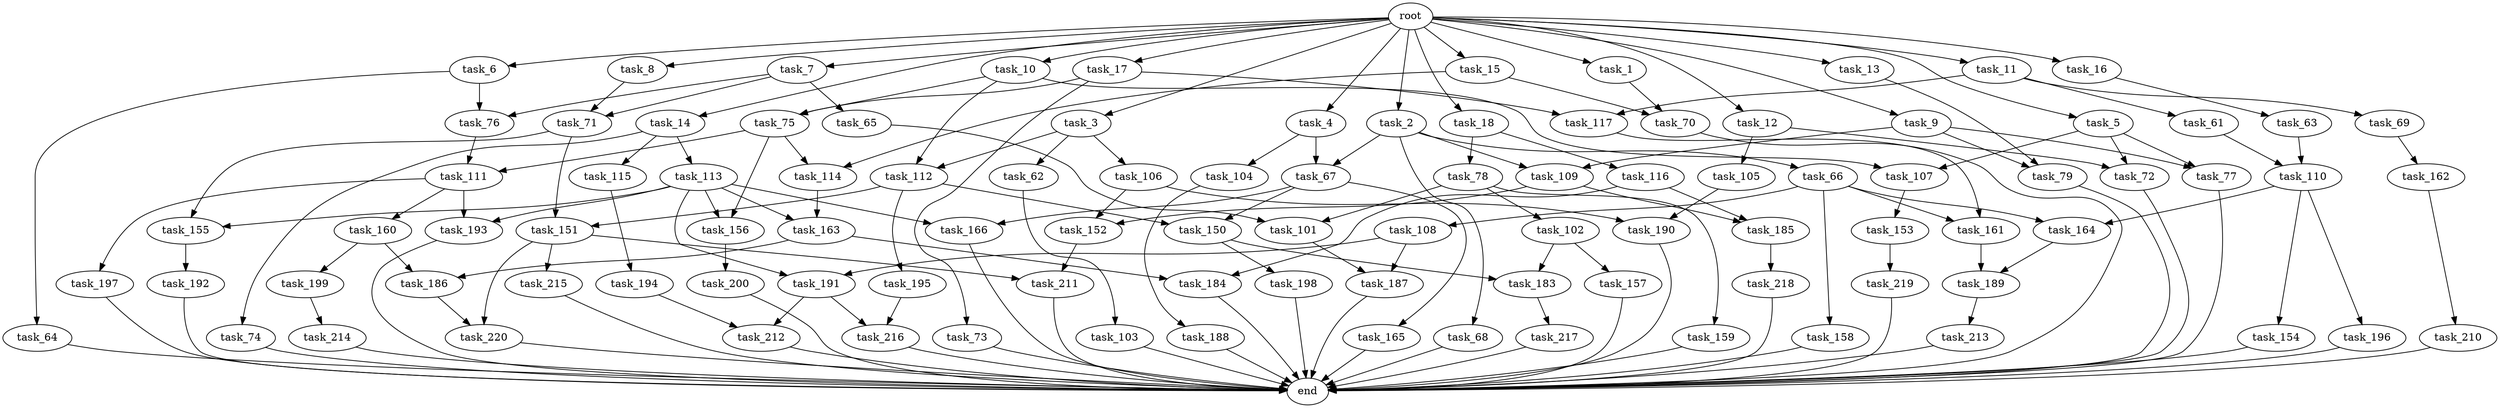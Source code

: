 digraph G {
  task_67 [size="55834574848.000000"];
  task_193 [size="68719476736.000000"];
  task_12 [size="102.400000"];
  task_73 [size="54975581388.800003"];
  task_5 [size="102.400000"];
  task_211 [size="73014444032.000000"];
  task_217 [size="69578470195.199997"];
  task_63 [size="3435973836.800000"];
  task_196 [size="21474836480.000000"];
  task_164 [size="91053306675.200012"];
  task_17 [size="102.400000"];
  task_2 [size="102.400000"];
  task_216 [size="76450417868.800003"];
  task_161 [size="83322365542.400009"];
  task_166 [size="85899345920.000000"];
  task_79 [size="49821620633.600006"];
  task_102 [size="42090679500.800003"];
  task_77 [size="21474836480.000000"];
  task_163 [size="76450417868.800003"];
  task_11 [size="102.400000"];
  task_150 [size="100502234726.400009"];
  task_165 [size="30923764531.200001"];
  task_191 [size="62706522521.600006"];
  task_152 [size="83322365542.400009"];
  task_64 [size="69578470195.199997"];
  task_156 [size="140874927308.800018"];
  task_104 [size="13743895347.200001"];
  root [size="0.000000"];
  task_72 [size="35218731827.200005"];
  task_69 [size="3435973836.800000"];
  task_189 [size="34359738368.000000"];
  task_74 [size="30923764531.200001"];
  end [size="0.000000"];
  task_190 [size="139156940390.399994"];
  task_114 [size="116823110451.200012"];
  task_8 [size="102.400000"];
  task_155 [size="85899345920.000000"];
  task_18 [size="102.400000"];
  task_215 [size="30923764531.200001"];
  task_109 [size="49821620633.600006"];
  task_194 [size="13743895347.200001"];
  task_105 [size="21474836480.000000"];
  task_106 [size="7730941132.800000"];
  task_66 [size="42090679500.800003"];
  task_186 [size="85899345920.000000"];
  task_214 [size="21474836480.000000"];
  task_188 [size="21474836480.000000"];
  task_116 [size="85899345920.000000"];
  task_199 [size="30923764531.200001"];
  task_213 [size="54975581388.800003"];
  task_1 [size="102.400000"];
  task_3 [size="102.400000"];
  task_185 [size="44667659878.400002"];
  task_200 [size="69578470195.199997"];
  task_212 [size="76450417868.800003"];
  task_157 [size="85899345920.000000"];
  task_9 [size="102.400000"];
  task_75 [size="58411555225.600006"];
  task_220 [size="34359738368.000000"];
  task_183 [size="140874927308.800018"];
  task_187 [size="38654705664.000000"];
  task_4 [size="102.400000"];
  task_111 [size="127990025420.800003"];
  task_117 [size="58411555225.600006"];
  task_16 [size="102.400000"];
  task_7 [size="102.400000"];
  task_159 [size="42090679500.800003"];
  task_154 [size="21474836480.000000"];
  task_6 [size="102.400000"];
  task_101 [size="73014444032.000000"];
  task_62 [size="7730941132.800000"];
  task_192 [size="54975581388.800003"];
  task_103 [size="3435973836.800000"];
  task_112 [size="11166914969.600000"];
  task_65 [size="42090679500.800003"];
  task_115 [size="30923764531.200001"];
  task_158 [size="69578470195.199997"];
  task_160 [size="13743895347.200001"];
  task_198 [size="54975581388.800003"];
  task_184 [size="85899345920.000000"];
  task_210 [size="13743895347.200001"];
  task_68 [size="42090679500.800003"];
  task_162 [size="13743895347.200001"];
  task_13 [size="102.400000"];
  task_61 [size="3435973836.800000"];
  task_15 [size="102.400000"];
  task_113 [size="30923764531.200001"];
  task_151 [size="100502234726.400009"];
  task_76 [size="111669149696.000000"];
  task_70 [size="38654705664.000000"];
  task_197 [size="13743895347.200001"];
  task_218 [size="85899345920.000000"];
  task_219 [size="69578470195.199997"];
  task_71 [size="84181359001.600006"];
  task_78 [size="85899345920.000000"];
  task_10 [size="102.400000"];
  task_107 [size="17179869184.000000"];
  task_110 [size="77309411328.000000"];
  task_108 [size="69578470195.199997"];
  task_195 [size="69578470195.199997"];
  task_153 [size="85899345920.000000"];
  task_14 [size="102.400000"];

  task_67 -> task_166 [size="301989888.000000"];
  task_67 -> task_150 [size="301989888.000000"];
  task_67 -> task_165 [size="301989888.000000"];
  task_193 -> end [size="1.000000"];
  task_12 -> task_72 [size="209715200.000000"];
  task_12 -> task_105 [size="209715200.000000"];
  task_73 -> end [size="1.000000"];
  task_5 -> task_72 [size="134217728.000000"];
  task_5 -> task_107 [size="134217728.000000"];
  task_5 -> task_77 [size="134217728.000000"];
  task_211 -> end [size="1.000000"];
  task_217 -> end [size="1.000000"];
  task_63 -> task_110 [size="75497472.000000"];
  task_196 -> end [size="1.000000"];
  task_164 -> task_189 [size="33554432.000000"];
  task_17 -> task_75 [size="536870912.000000"];
  task_17 -> task_73 [size="536870912.000000"];
  task_17 -> task_117 [size="536870912.000000"];
  task_2 -> task_67 [size="411041792.000000"];
  task_2 -> task_109 [size="411041792.000000"];
  task_2 -> task_66 [size="411041792.000000"];
  task_2 -> task_68 [size="411041792.000000"];
  task_216 -> end [size="1.000000"];
  task_161 -> task_189 [size="301989888.000000"];
  task_166 -> end [size="1.000000"];
  task_79 -> end [size="1.000000"];
  task_102 -> task_157 [size="838860800.000000"];
  task_102 -> task_183 [size="838860800.000000"];
  task_77 -> end [size="1.000000"];
  task_163 -> task_184 [size="536870912.000000"];
  task_163 -> task_186 [size="536870912.000000"];
  task_11 -> task_61 [size="33554432.000000"];
  task_11 -> task_69 [size="33554432.000000"];
  task_11 -> task_117 [size="33554432.000000"];
  task_150 -> task_183 [size="536870912.000000"];
  task_150 -> task_198 [size="536870912.000000"];
  task_165 -> end [size="1.000000"];
  task_191 -> task_216 [size="536870912.000000"];
  task_191 -> task_212 [size="536870912.000000"];
  task_152 -> task_211 [size="411041792.000000"];
  task_64 -> end [size="1.000000"];
  task_156 -> task_200 [size="679477248.000000"];
  task_104 -> task_188 [size="209715200.000000"];
  root -> task_7 [size="1.000000"];
  root -> task_8 [size="1.000000"];
  root -> task_12 [size="1.000000"];
  root -> task_18 [size="1.000000"];
  root -> task_1 [size="1.000000"];
  root -> task_3 [size="1.000000"];
  root -> task_16 [size="1.000000"];
  root -> task_5 [size="1.000000"];
  root -> task_10 [size="1.000000"];
  root -> task_6 [size="1.000000"];
  root -> task_17 [size="1.000000"];
  root -> task_9 [size="1.000000"];
  root -> task_11 [size="1.000000"];
  root -> task_4 [size="1.000000"];
  root -> task_13 [size="1.000000"];
  root -> task_2 [size="1.000000"];
  root -> task_14 [size="1.000000"];
  root -> task_15 [size="1.000000"];
  task_72 -> end [size="1.000000"];
  task_69 -> task_162 [size="134217728.000000"];
  task_189 -> task_213 [size="536870912.000000"];
  task_74 -> end [size="1.000000"];
  task_190 -> end [size="1.000000"];
  task_114 -> task_163 [size="209715200.000000"];
  task_8 -> task_71 [size="411041792.000000"];
  task_155 -> task_192 [size="536870912.000000"];
  task_18 -> task_116 [size="838860800.000000"];
  task_18 -> task_78 [size="838860800.000000"];
  task_215 -> end [size="1.000000"];
  task_109 -> task_152 [size="134217728.000000"];
  task_109 -> task_185 [size="134217728.000000"];
  task_194 -> task_212 [size="209715200.000000"];
  task_105 -> task_190 [size="679477248.000000"];
  task_106 -> task_152 [size="679477248.000000"];
  task_106 -> task_190 [size="679477248.000000"];
  task_66 -> task_108 [size="679477248.000000"];
  task_66 -> task_158 [size="679477248.000000"];
  task_66 -> task_164 [size="679477248.000000"];
  task_66 -> task_161 [size="679477248.000000"];
  task_186 -> task_220 [size="33554432.000000"];
  task_214 -> end [size="1.000000"];
  task_188 -> end [size="1.000000"];
  task_116 -> task_184 [size="301989888.000000"];
  task_116 -> task_185 [size="301989888.000000"];
  task_199 -> task_214 [size="209715200.000000"];
  task_213 -> end [size="1.000000"];
  task_1 -> task_70 [size="75497472.000000"];
  task_3 -> task_112 [size="75497472.000000"];
  task_3 -> task_106 [size="75497472.000000"];
  task_3 -> task_62 [size="75497472.000000"];
  task_185 -> task_218 [size="838860800.000000"];
  task_200 -> end [size="1.000000"];
  task_212 -> end [size="1.000000"];
  task_157 -> end [size="1.000000"];
  task_9 -> task_79 [size="75497472.000000"];
  task_9 -> task_109 [size="75497472.000000"];
  task_9 -> task_77 [size="75497472.000000"];
  task_75 -> task_111 [size="838860800.000000"];
  task_75 -> task_114 [size="838860800.000000"];
  task_75 -> task_156 [size="838860800.000000"];
  task_220 -> end [size="1.000000"];
  task_183 -> task_217 [size="679477248.000000"];
  task_187 -> end [size="1.000000"];
  task_4 -> task_67 [size="134217728.000000"];
  task_4 -> task_104 [size="134217728.000000"];
  task_111 -> task_160 [size="134217728.000000"];
  task_111 -> task_193 [size="134217728.000000"];
  task_111 -> task_197 [size="134217728.000000"];
  task_117 -> task_161 [size="134217728.000000"];
  task_16 -> task_63 [size="33554432.000000"];
  task_7 -> task_65 [size="411041792.000000"];
  task_7 -> task_76 [size="411041792.000000"];
  task_7 -> task_71 [size="411041792.000000"];
  task_159 -> end [size="1.000000"];
  task_154 -> end [size="1.000000"];
  task_6 -> task_64 [size="679477248.000000"];
  task_6 -> task_76 [size="679477248.000000"];
  task_101 -> task_187 [size="301989888.000000"];
  task_62 -> task_103 [size="33554432.000000"];
  task_192 -> end [size="1.000000"];
  task_103 -> end [size="1.000000"];
  task_112 -> task_150 [size="679477248.000000"];
  task_112 -> task_195 [size="679477248.000000"];
  task_112 -> task_151 [size="679477248.000000"];
  task_65 -> task_101 [size="301989888.000000"];
  task_115 -> task_194 [size="134217728.000000"];
  task_158 -> end [size="1.000000"];
  task_160 -> task_199 [size="301989888.000000"];
  task_160 -> task_186 [size="301989888.000000"];
  task_198 -> end [size="1.000000"];
  task_184 -> end [size="1.000000"];
  task_210 -> end [size="1.000000"];
  task_68 -> end [size="1.000000"];
  task_162 -> task_210 [size="134217728.000000"];
  task_13 -> task_79 [size="411041792.000000"];
  task_61 -> task_110 [size="679477248.000000"];
  task_15 -> task_114 [size="301989888.000000"];
  task_15 -> task_70 [size="301989888.000000"];
  task_113 -> task_193 [size="536870912.000000"];
  task_113 -> task_156 [size="536870912.000000"];
  task_113 -> task_191 [size="536870912.000000"];
  task_113 -> task_155 [size="536870912.000000"];
  task_113 -> task_166 [size="536870912.000000"];
  task_113 -> task_163 [size="536870912.000000"];
  task_151 -> task_215 [size="301989888.000000"];
  task_151 -> task_220 [size="301989888.000000"];
  task_151 -> task_211 [size="301989888.000000"];
  task_76 -> task_111 [size="411041792.000000"];
  task_70 -> end [size="1.000000"];
  task_197 -> end [size="1.000000"];
  task_218 -> end [size="1.000000"];
  task_219 -> end [size="1.000000"];
  task_71 -> task_155 [size="301989888.000000"];
  task_71 -> task_151 [size="301989888.000000"];
  task_78 -> task_101 [size="411041792.000000"];
  task_78 -> task_102 [size="411041792.000000"];
  task_78 -> task_159 [size="411041792.000000"];
  task_10 -> task_112 [size="33554432.000000"];
  task_10 -> task_75 [size="33554432.000000"];
  task_10 -> task_107 [size="33554432.000000"];
  task_107 -> task_153 [size="838860800.000000"];
  task_110 -> task_154 [size="209715200.000000"];
  task_110 -> task_196 [size="209715200.000000"];
  task_110 -> task_164 [size="209715200.000000"];
  task_108 -> task_187 [size="75497472.000000"];
  task_108 -> task_191 [size="75497472.000000"];
  task_195 -> task_216 [size="209715200.000000"];
  task_153 -> task_219 [size="679477248.000000"];
  task_14 -> task_74 [size="301989888.000000"];
  task_14 -> task_115 [size="301989888.000000"];
  task_14 -> task_113 [size="301989888.000000"];
}
